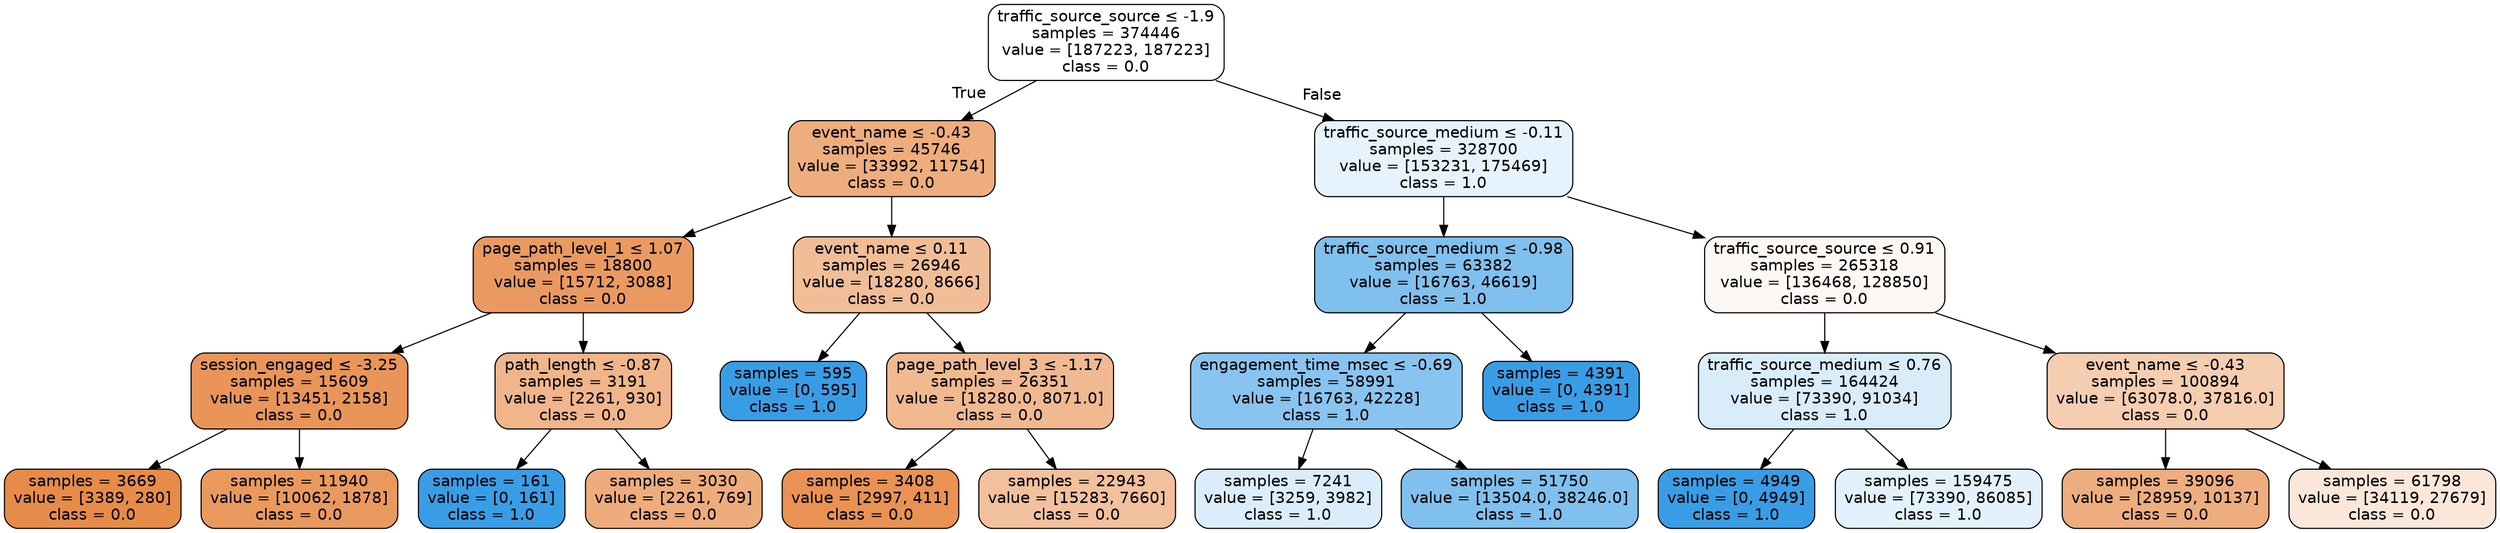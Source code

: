 digraph Tree {
node [shape=box, style="filled, rounded", color="black", fontname="helvetica"] ;
edge [fontname="helvetica"] ;
0 [label=<traffic_source_source &le; -1.9<br/>samples = 374446<br/>value = [187223, 187223]<br/>class = 0.0>, fillcolor="#ffffff"] ;
1 [label=<event_name &le; -0.43<br/>samples = 45746<br/>value = [33992, 11754]<br/>class = 0.0>, fillcolor="#eead7d"] ;
0 -> 1 [labeldistance=2.5, labelangle=45, headlabel="True"] ;
2 [label=<page_path_level_1 &le; 1.07<br/>samples = 18800<br/>value = [15712, 3088]<br/>class = 0.0>, fillcolor="#ea9a60"] ;
1 -> 2 ;
3 [label=<session_engaged &le; -3.25<br/>samples = 15609<br/>value = [13451, 2158]<br/>class = 0.0>, fillcolor="#e99559"] ;
2 -> 3 ;
4 [label=<samples = 3669<br/>value = [3389, 280]<br/>class = 0.0>, fillcolor="#e78b49"] ;
3 -> 4 ;
5 [label=<samples = 11940<br/>value = [10062, 1878]<br/>class = 0.0>, fillcolor="#ea995e"] ;
3 -> 5 ;
6 [label=<path_length &le; -0.87<br/>samples = 3191<br/>value = [2261, 930]<br/>class = 0.0>, fillcolor="#f0b58a"] ;
2 -> 6 ;
7 [label=<samples = 161<br/>value = [0, 161]<br/>class = 1.0>, fillcolor="#399de5"] ;
6 -> 7 ;
8 [label=<samples = 3030<br/>value = [2261, 769]<br/>class = 0.0>, fillcolor="#eeac7c"] ;
6 -> 8 ;
9 [label=<event_name &le; 0.11<br/>samples = 26946<br/>value = [18280, 8666]<br/>class = 0.0>, fillcolor="#f1bd97"] ;
1 -> 9 ;
10 [label=<samples = 595<br/>value = [0, 595]<br/>class = 1.0>, fillcolor="#399de5"] ;
9 -> 10 ;
11 [label=<page_path_level_3 &le; -1.17<br/>samples = 26351<br/>value = [18280.0, 8071.0]<br/>class = 0.0>, fillcolor="#f0b990"] ;
9 -> 11 ;
12 [label=<samples = 3408<br/>value = [2997, 411]<br/>class = 0.0>, fillcolor="#e99254"] ;
11 -> 12 ;
13 [label=<samples = 22943<br/>value = [15283, 7660]<br/>class = 0.0>, fillcolor="#f2c09c"] ;
11 -> 13 ;
14 [label=<traffic_source_medium &le; -0.11<br/>samples = 328700<br/>value = [153231, 175469]<br/>class = 1.0>, fillcolor="#e6f3fc"] ;
0 -> 14 [labeldistance=2.5, labelangle=-45, headlabel="False"] ;
15 [label=<traffic_source_medium &le; -0.98<br/>samples = 63382<br/>value = [16763, 46619]<br/>class = 1.0>, fillcolor="#80c0ee"] ;
14 -> 15 ;
16 [label=<engagement_time_msec &le; -0.69<br/>samples = 58991<br/>value = [16763, 42228]<br/>class = 1.0>, fillcolor="#88c4ef"] ;
15 -> 16 ;
17 [label=<samples = 7241<br/>value = [3259, 3982]<br/>class = 1.0>, fillcolor="#dbedfa"] ;
16 -> 17 ;
18 [label=<samples = 51750<br/>value = [13504.0, 38246.0]<br/>class = 1.0>, fillcolor="#7fc0ee"] ;
16 -> 18 ;
19 [label=<samples = 4391<br/>value = [0, 4391]<br/>class = 1.0>, fillcolor="#399de5"] ;
15 -> 19 ;
20 [label=<traffic_source_source &le; 0.91<br/>samples = 265318<br/>value = [136468, 128850]<br/>class = 0.0>, fillcolor="#fef8f4"] ;
14 -> 20 ;
21 [label=<traffic_source_medium &le; 0.76<br/>samples = 164424<br/>value = [73390, 91034]<br/>class = 1.0>, fillcolor="#d9ecfa"] ;
20 -> 21 ;
22 [label=<samples = 4949<br/>value = [0, 4949]<br/>class = 1.0>, fillcolor="#399de5"] ;
21 -> 22 ;
23 [label=<samples = 159475<br/>value = [73390, 86085]<br/>class = 1.0>, fillcolor="#e2f1fb"] ;
21 -> 23 ;
24 [label=<event_name &le; -0.43<br/>samples = 100894<br/>value = [63078.0, 37816.0]<br/>class = 0.0>, fillcolor="#f5cdb0"] ;
20 -> 24 ;
25 [label=<samples = 39096<br/>value = [28959, 10137]<br/>class = 0.0>, fillcolor="#eead7e"] ;
24 -> 25 ;
26 [label=<samples = 61798<br/>value = [34119, 27679]<br/>class = 0.0>, fillcolor="#fae7da"] ;
24 -> 26 ;
}